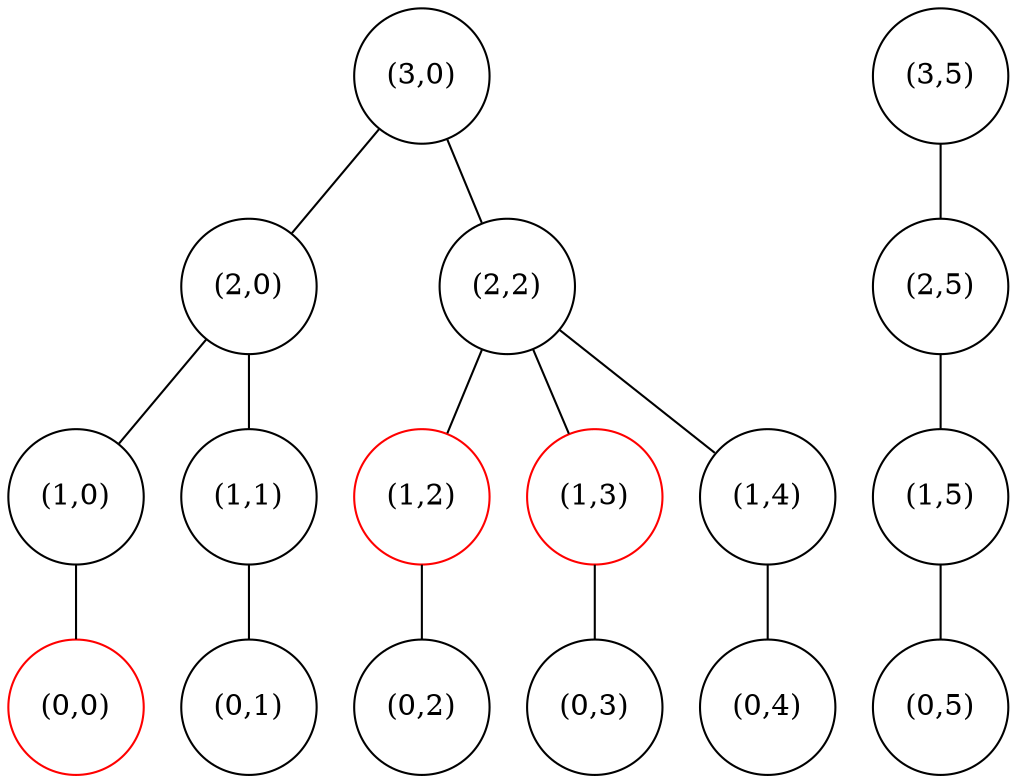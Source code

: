 /* Initial forest - Hierarchy */
graph
{
	node [shape=circle, style=filled, label=""];

	n3_0 [label="(3,0)", fillcolor="white"];
	n3_5 [label="(3,5)", fillcolor="white"];
	n2_0 [label="(2,0)", fillcolor="white"];
	n2_2 [label="(2,2)", fillcolor="white"];
	n2_5 [label="(2,5)", fillcolor="white"];
	n1_0 [label="(1,0)", fillcolor="white"];
	n1_1 [label="(1,1)", fillcolor="white"];
	n1_2 [label="(1,2)", color="red", fillcolor="white"];
	n1_3 [label="(1,3)", color="red", fillcolor="white"];
	n1_4 [label="(1,4)", fillcolor="white"];
	n1_5 [label="(1,5)", fillcolor="white"];
	n0_0 [label="(0,0)", color="red", fillcolor="white"];
	n0_1 [label="(0,1)", fillcolor="white"];
	n0_2 [label="(0,2)", fillcolor="white"];
	n0_3 [label="(0,3)", fillcolor="white"];
	n0_4 [label="(0,4)", fillcolor="white"];
	n0_5 [label="(0,5)", fillcolor="white"];

	n3_0 -- n2_0;
	n3_0 -- n2_2;
	n3_5 -- n2_5;
	n2_0 -- n1_0;
	n2_0 -- n1_1;
	n2_2 -- n1_2;
	n2_2 -- n1_3;
	n2_2 -- n1_4;
	n2_5 -- n1_5;
	n1_0 -- n0_0;
	n1_1 -- n0_1;
	n1_2 -- n0_2;
	n1_3 -- n0_3;
	n1_4 -- n0_4;
	n1_5 -- n0_5;
}
